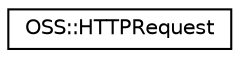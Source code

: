 digraph "类继承关系图"
{
  edge [fontname="Helvetica",fontsize="10",labelfontname="Helvetica",labelfontsize="10"];
  node [fontname="Helvetica",fontsize="10",shape=record];
  rankdir="LR";
  Node1 [label="OSS::HTTPRequest",height=0.2,width=0.4,color="black", fillcolor="white", style="filled",URL="$class_o_s_s_1_1_h_t_t_p_request.html"];
}
